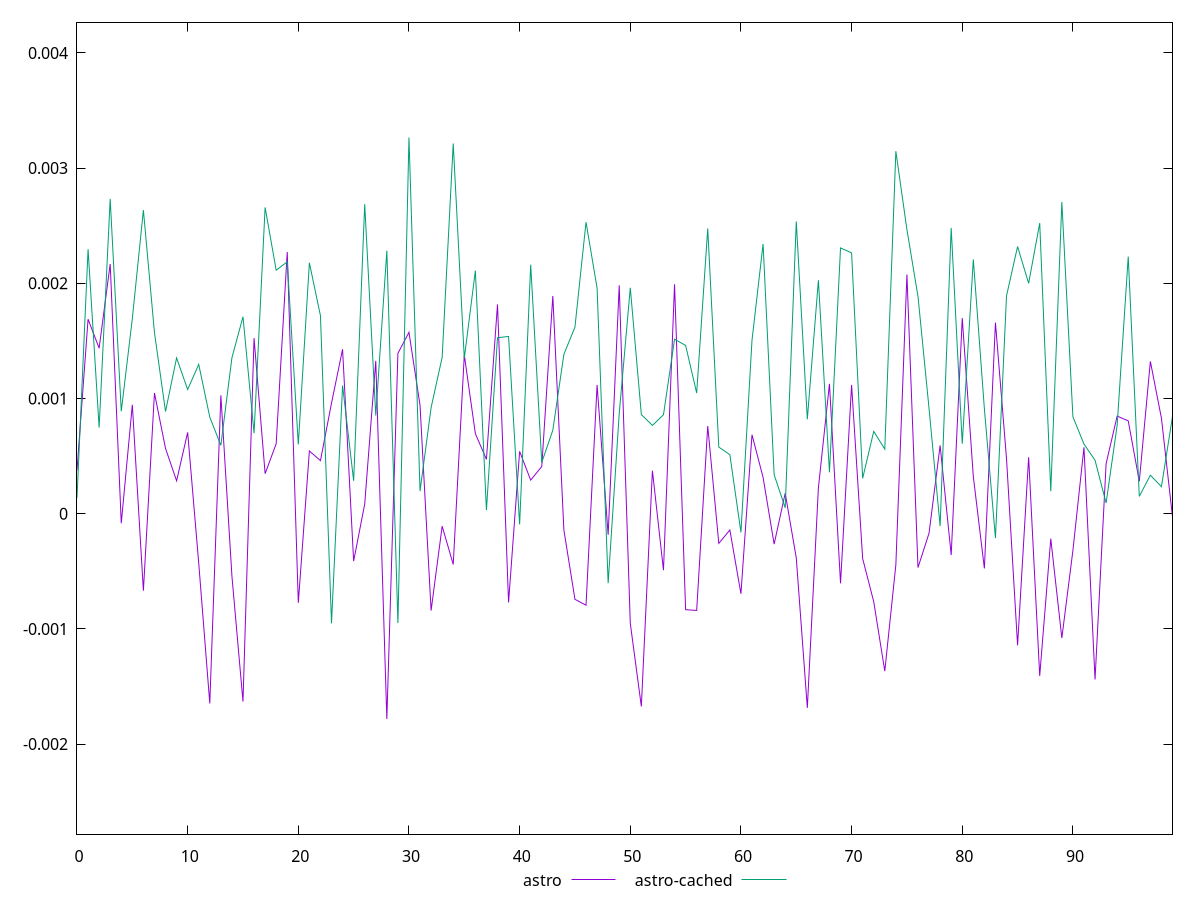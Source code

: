 reset

$astro <<EOF
0 0.000377441447494592
1 0.0016886182558417961
2 0.0014367516185085094
3 0.002167958766872463
4 -0.00008269061747584215
5 0.0009459606902097878
6 -0.0006684940703375796
7 0.0010476650381433389
8 0.0005662770797370991
9 0.0002855136512012672
10 0.00070539590537454
11 -0.00042809795943096345
12 -0.0016468770651427522
13 0.0010274374421736698
14 -0.0005412284375739826
15 -0.0016307147288893845
16 0.001524739203607389
17 0.00034742671973483663
18 0.0006072432964915421
19 0.002272467788719008
20 -0.0007729404244095702
21 0.0005446398760413305
22 0.0004609095582000666
23 0.000960040391222255
24 0.0014272081525005932
25 -0.000411084435968363
26 0.0000834133602111733
27 0.0013272590658737458
28 -0.0017813197609503992
29 0.0013918890219382894
30 0.001574748271103474
31 0.0009404237874567925
32 -0.0008404895202282827
33 -0.00010816833317578515
34 -0.00044019715878054674
35 0.0013781766793777516
36 0.0006951637343878809
37 0.0004717672216635025
38 0.0018167119807948142
39 -0.000770030688909649
40 0.0005412870550891104
41 0.00029161347459130113
42 0.00040965120439041006
43 0.0018900765950286421
44 -0.00014172941491434447
45 -0.0007432901224611346
46 -0.0007940570222602026
47 0.0011175322523953224
48 -0.0001827192710046651
49 0.001982144084740047
50 -0.000951238963781511
51 -0.0016724642541088369
52 0.0003736793607856515
53 -0.000490311314308607
54 0.0019915373688661826
55 -0.0008330172336001184
56 -0.0008395058236436428
57 0.0007608749046946709
58 -0.00025757173971430587
59 -0.000141158458823044
60 -0.0006947704599086134
61 0.0006857198078904332
62 0.00031569135492198015
63 -0.00026393225517699085
64 0.00017807616808610392
65 -0.0003832340142344546
66 -0.0016849244242026372
67 0.0002242189591382238
68 0.0011273265734720406
69 -0.0006037845002153203
70 0.001117426248343172
71 -0.0003896983927347218
72 -0.0007633079349958959
73 -0.001366540413838645
74 -0.0004428032787427468
75 0.0020768300093653674
76 -0.00046745033749540825
77 -0.0001687197955076738
78 0.0005930620988780099
79 -0.0003586150635488468
80 0.001697883884584426
81 0.0003228719655579325
82 -0.00047481603507719243
83 0.0016589372162652215
84 0.0004778384508210872
85 -0.0011419323154444033
86 0.0004900424289933672
87 -0.0014076904872953428
88 -0.00021690685185020268
89 -0.0010792421801671375
90 -0.000319393089458632
91 0.000576600728396828
92 -0.0014391789139453469
93 0.00043456330860489463
94 0.0008473949043514439
95 0.0008059377308595567
96 0.0002810372914926204
97 0.0013222735812992153
98 0.0008294004350298314
99 -0.00002756524902624226
EOF

$astroCached <<EOF
0 0.00013825944791840094
1 0.002295690405160587
2 0.0007475879482871764
3 0.0027324944183449652
4 0.0008893660933775092
5 0.0016935025743352677
6 0.002635500944462098
7 0.0015721915129595725
8 0.0008874660535639329
9 0.0013523854597166831
10 0.0010781931074242167
11 0.0012962394521317778
12 0.0008387356081073461
13 0.0005933098445993032
14 0.0013536513775670885
15 0.0017096260387978685
16 0.0006988191309423411
17 0.002658905578288359
18 0.0021137801049446753
19 0.0021868702626231546
20 0.0006016797983780471
21 0.002178299973511183
22 0.0017191585980188403
23 -0.0009515608642381777
24 0.0011134303016593823
25 0.000285389178171837
26 0.0026868576980032485
27 0.0008522527143290659
28 0.0022828858895177218
29 -0.0009491407226172833
30 0.003265797847729321
31 0.00019620201553059957
32 0.0009209522604195029
33 0.0013582159432081824
34 0.003213554380958737
35 0.0013488543175135014
36 0.0021102611345312624
37 0.000031636620781987826
38 0.0015278047821544983
39 0.0015387249213029484
40 -0.00009314143995579485
41 0.0021616051592006683
42 0.00044491951317112273
43 0.0007249746717323372
44 0.0013835567774907547
45 0.0016200162486486869
46 0.002530913000134813
47 0.001957961991211159
48 -0.0006030476926757325
49 0.0008677470607651792
50 0.001961055514547069
51 0.0008610300223956306
52 0.0007664445364082758
53 0.0008592614868246803
54 0.0015146950289701324
55 0.0014609260497091825
56 0.001047865461968639
57 0.002475625610953901
58 0.0005783142230287389
59 0.0005123143454114795
60 -0.00016193410799471042
61 0.0015062862764026056
62 0.0023415585435509166
63 0.0003384618118619411
64 0.000050929342477518777
65 0.0025373098063889384
66 0.0008199244901267199
67 0.002026802512762606
68 0.00035929894829463864
69 0.002307499549616776
70 0.0022640944426143236
71 0.0003071721706712265
72 0.0007147283990625047
73 0.0005608445001845472
74 0.003146800492204297
75 0.0024659977077767384
76 0.0018865692257347378
77 0.0009126036878952052
78 -0.00010749207274665335
79 0.0024810134028233964
80 0.0006074795385384824
81 0.0022074508710366626
82 0.000911055844908841
83 -0.00021131806849295106
84 0.0018908635417307412
85 0.0023191307661881203
86 0.0020000741715323835
87 0.0025225897624476293
88 0.00019535465074278208
89 0.0027059856935000457
90 0.0008412327782555587
91 0.000604668691131168
92 0.00046399308721807993
93 0.00009282098889400426
94 0.0007680218405931534
95 0.0022315591509063973
96 0.00015058580768016015
97 0.000334115085062662
98 0.00023487395385615075
99 0.00084425170312818
EOF

set key outside below
set xrange [0:99]
set yrange [-0.002781319760950399:0.004265797847729321]
set trange [-0.002781319760950399:0.004265797847729321]
set terminal svg size 640, 520 enhanced background rgb 'white'
set output "reports/report_00033_2021-03-01T14-23-16.841Z/meta/pScore-difference/comparison/line/0_vs_1.svg"

plot $astro title "astro" with line, \
     $astroCached title "astro-cached" with line

reset
